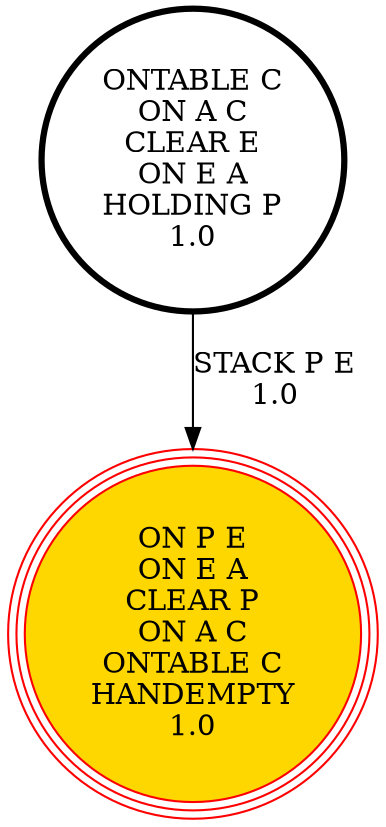 digraph {
"ONTABLE C\nON A C\nCLEAR E\nON E A\nHOLDING P\n1.0\n" -> "ON P E\nON E A\nCLEAR P\nON A C\nONTABLE C\nHANDEMPTY\n1.0\n"[label="STACK P E\n1.0\n"];
"ON P E\nON E A\nCLEAR P\nON A C\nONTABLE C\nHANDEMPTY\n1.0\n" [shape=circle, style=filled color=red, fillcolor=gold, peripheries=3];
"ONTABLE C\nON A C\nCLEAR E\nON E A\nHOLDING P\n1.0\n" [shape=circle, penwidth=3];
"ON P E\nON E A\nCLEAR P\nON A C\nONTABLE C\nHANDEMPTY\n1.0\n" [shape=circle, style=filled color=red, fillcolor=gold, peripheries=3];
}
